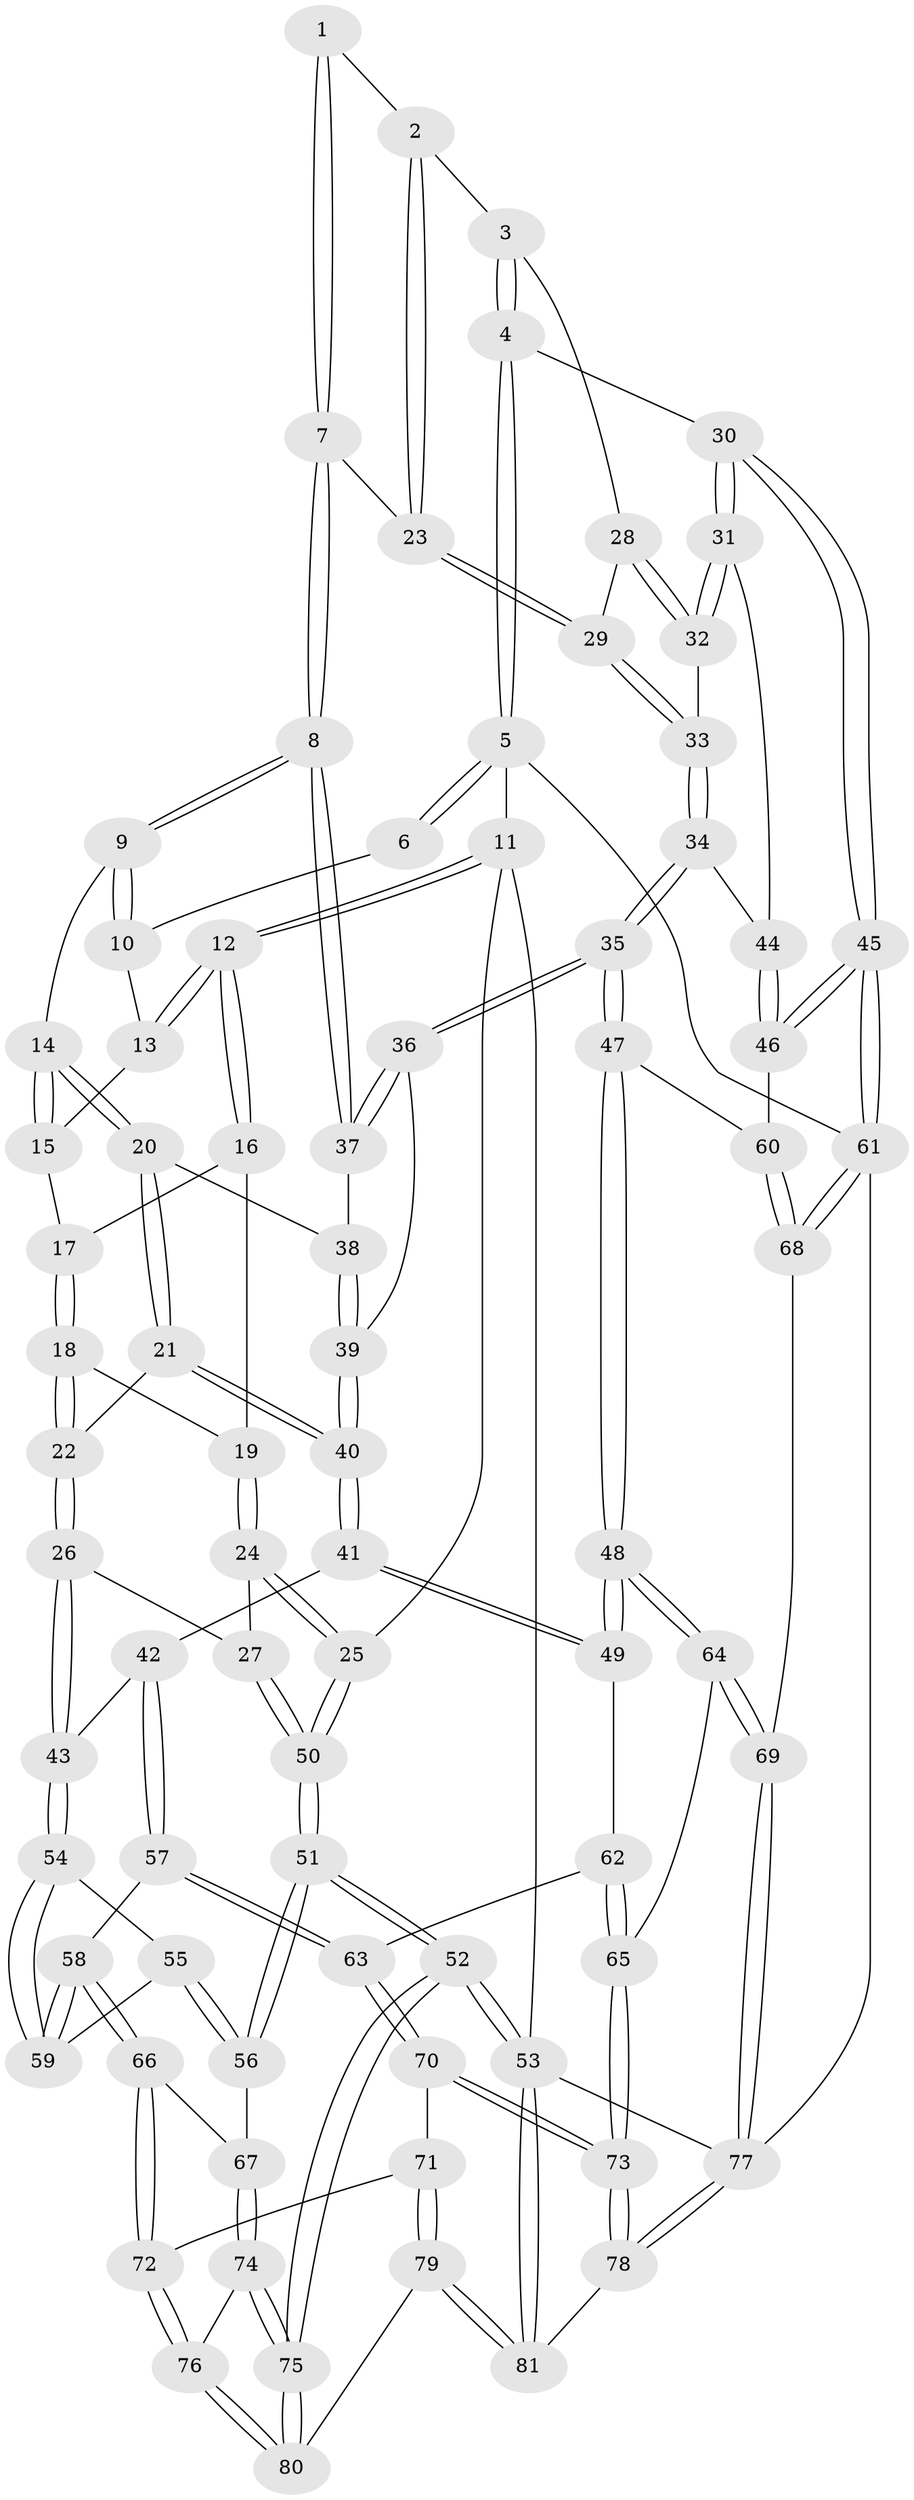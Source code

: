 // Generated by graph-tools (version 1.1) at 2025/50/03/09/25 03:50:57]
// undirected, 81 vertices, 199 edges
graph export_dot {
graph [start="1"]
  node [color=gray90,style=filled];
  1 [pos="+0.8091014062567361+0"];
  2 [pos="+0.910771866246131+0.09225331313502717"];
  3 [pos="+0.9820273197595033+0.10980586497309515"];
  4 [pos="+1+0"];
  5 [pos="+1+0"];
  6 [pos="+0.7698715015686899+0"];
  7 [pos="+0.758634491389818+0.1509430130970352"];
  8 [pos="+0.7335646034048457+0.15526073498193127"];
  9 [pos="+0.6732198904796624+0.1000894090907059"];
  10 [pos="+0.5479041649300038+0"];
  11 [pos="+0+0"];
  12 [pos="+0+0"];
  13 [pos="+0.5096032140035791+0"];
  14 [pos="+0.533420222569267+0.17169765463763667"];
  15 [pos="+0.4917752004809836+0"];
  16 [pos="+0.22216028897040682+0.06373430476278137"];
  17 [pos="+0.3821255535182906+0.04743358116405301"];
  18 [pos="+0.369782725016408+0.13454852264987502"];
  19 [pos="+0.23462303796585304+0.13451094035654984"];
  20 [pos="+0.5311925344093559+0.1810568436345345"];
  21 [pos="+0.46579389585767067+0.2280652937239618"];
  22 [pos="+0.3976925507544931+0.23011465353306726"];
  23 [pos="+0.7639772322823997+0.1531062789449307"];
  24 [pos="+0.21005041758371315+0.19272011859416147"];
  25 [pos="+0+0.1460265402448633"];
  26 [pos="+0.3002969803623055+0.3324380311541361"];
  27 [pos="+0.2935153680259364+0.32895575401525"];
  28 [pos="+0.955384763549262+0.15137844538466025"];
  29 [pos="+0.8110260330430552+0.19792375660999206"];
  30 [pos="+1+0.3066045821761246"];
  31 [pos="+0.9916033479348768+0.3021544770813652"];
  32 [pos="+0.928559189750858+0.2531610090220867"];
  33 [pos="+0.8491325206601344+0.2764957522266753"];
  34 [pos="+0.797664484891231+0.4061902471466798"];
  35 [pos="+0.7807012378498193+0.4300363099578028"];
  36 [pos="+0.6782008638198889+0.3249804583857624"];
  37 [pos="+0.675284624388498+0.24118997816424634"];
  38 [pos="+0.5541193564132335+0.19403145920204481"];
  39 [pos="+0.5930445040562532+0.33960363659866405"];
  40 [pos="+0.5459300476574899+0.35516800833122153"];
  41 [pos="+0.49548603351008996+0.45047235062541185"];
  42 [pos="+0.3167577338411716+0.356809018067708"];
  43 [pos="+0.30323128212574446+0.34288344313368113"];
  44 [pos="+0.9575323010442709+0.34385214295449806"];
  45 [pos="+1+0.5299020988024951"];
  46 [pos="+1+0.5065101167063124"];
  47 [pos="+0.7853346639687974+0.49010454873414017"];
  48 [pos="+0.7094094535590136+0.5769262040175194"];
  49 [pos="+0.4989671663461618+0.46081961755184564"];
  50 [pos="+0+0.35155169668531716"];
  51 [pos="+0+0.49352894103149164"];
  52 [pos="+0+1"];
  53 [pos="+0+1"];
  54 [pos="+0.260643693457936+0.4080456759073187"];
  55 [pos="+0.1218646204961795+0.5170910293877731"];
  56 [pos="+0+0.5340453243958263"];
  57 [pos="+0.34973386982508337+0.5976748237662598"];
  58 [pos="+0.29557527317758747+0.6097782483343567"];
  59 [pos="+0.25725185731401307+0.5701583446424091"];
  60 [pos="+0.8855600789999997+0.5130360054324536"];
  61 [pos="+1+0.7552317179008163"];
  62 [pos="+0.4416737471412831+0.5463189036200757"];
  63 [pos="+0.3918101133994797+0.6062139273028379"];
  64 [pos="+0.6986132577971345+0.6313264601392466"];
  65 [pos="+0.6570055308176408+0.6719895507836003"];
  66 [pos="+0.28549993892732256+0.6235366692485438"];
  67 [pos="+0.10536014047668558+0.645186706881264"];
  68 [pos="+0.9602282418345773+0.7712080008003122"];
  69 [pos="+0.8868569024895422+0.7962319760542569"];
  70 [pos="+0.45917747042511536+0.7074945663220921"];
  71 [pos="+0.35388259900488994+0.7848836344031224"];
  72 [pos="+0.2737527120343045+0.6638442514218083"];
  73 [pos="+0.5809031622058654+0.7544421868799548"];
  74 [pos="+0.14387632017682625+0.7385344878385747"];
  75 [pos="+0+0.9556719235769744"];
  76 [pos="+0.19636859924076883+0.7679097568110076"];
  77 [pos="+0.7506877498862018+1"];
  78 [pos="+0.5900955129291836+1"];
  79 [pos="+0.2837827126470536+0.8923987351748106"];
  80 [pos="+0.23445395848391465+0.8535912912822169"];
  81 [pos="+0.366843557809983+1"];
  1 -- 2;
  1 -- 7;
  1 -- 7;
  2 -- 3;
  2 -- 23;
  2 -- 23;
  3 -- 4;
  3 -- 4;
  3 -- 28;
  4 -- 5;
  4 -- 5;
  4 -- 30;
  5 -- 6;
  5 -- 6;
  5 -- 11;
  5 -- 61;
  6 -- 10;
  7 -- 8;
  7 -- 8;
  7 -- 23;
  8 -- 9;
  8 -- 9;
  8 -- 37;
  8 -- 37;
  9 -- 10;
  9 -- 10;
  9 -- 14;
  10 -- 13;
  11 -- 12;
  11 -- 12;
  11 -- 25;
  11 -- 53;
  12 -- 13;
  12 -- 13;
  12 -- 16;
  12 -- 16;
  13 -- 15;
  14 -- 15;
  14 -- 15;
  14 -- 20;
  14 -- 20;
  15 -- 17;
  16 -- 17;
  16 -- 19;
  17 -- 18;
  17 -- 18;
  18 -- 19;
  18 -- 22;
  18 -- 22;
  19 -- 24;
  19 -- 24;
  20 -- 21;
  20 -- 21;
  20 -- 38;
  21 -- 22;
  21 -- 40;
  21 -- 40;
  22 -- 26;
  22 -- 26;
  23 -- 29;
  23 -- 29;
  24 -- 25;
  24 -- 25;
  24 -- 27;
  25 -- 50;
  25 -- 50;
  26 -- 27;
  26 -- 43;
  26 -- 43;
  27 -- 50;
  27 -- 50;
  28 -- 29;
  28 -- 32;
  28 -- 32;
  29 -- 33;
  29 -- 33;
  30 -- 31;
  30 -- 31;
  30 -- 45;
  30 -- 45;
  31 -- 32;
  31 -- 32;
  31 -- 44;
  32 -- 33;
  33 -- 34;
  33 -- 34;
  34 -- 35;
  34 -- 35;
  34 -- 44;
  35 -- 36;
  35 -- 36;
  35 -- 47;
  35 -- 47;
  36 -- 37;
  36 -- 37;
  36 -- 39;
  37 -- 38;
  38 -- 39;
  38 -- 39;
  39 -- 40;
  39 -- 40;
  40 -- 41;
  40 -- 41;
  41 -- 42;
  41 -- 49;
  41 -- 49;
  42 -- 43;
  42 -- 57;
  42 -- 57;
  43 -- 54;
  43 -- 54;
  44 -- 46;
  44 -- 46;
  45 -- 46;
  45 -- 46;
  45 -- 61;
  45 -- 61;
  46 -- 60;
  47 -- 48;
  47 -- 48;
  47 -- 60;
  48 -- 49;
  48 -- 49;
  48 -- 64;
  48 -- 64;
  49 -- 62;
  50 -- 51;
  50 -- 51;
  51 -- 52;
  51 -- 52;
  51 -- 56;
  51 -- 56;
  52 -- 53;
  52 -- 53;
  52 -- 75;
  52 -- 75;
  53 -- 81;
  53 -- 81;
  53 -- 77;
  54 -- 55;
  54 -- 59;
  54 -- 59;
  55 -- 56;
  55 -- 56;
  55 -- 59;
  56 -- 67;
  57 -- 58;
  57 -- 63;
  57 -- 63;
  58 -- 59;
  58 -- 59;
  58 -- 66;
  58 -- 66;
  60 -- 68;
  60 -- 68;
  61 -- 68;
  61 -- 68;
  61 -- 77;
  62 -- 63;
  62 -- 65;
  62 -- 65;
  63 -- 70;
  63 -- 70;
  64 -- 65;
  64 -- 69;
  64 -- 69;
  65 -- 73;
  65 -- 73;
  66 -- 67;
  66 -- 72;
  66 -- 72;
  67 -- 74;
  67 -- 74;
  68 -- 69;
  69 -- 77;
  69 -- 77;
  70 -- 71;
  70 -- 73;
  70 -- 73;
  71 -- 72;
  71 -- 79;
  71 -- 79;
  72 -- 76;
  72 -- 76;
  73 -- 78;
  73 -- 78;
  74 -- 75;
  74 -- 75;
  74 -- 76;
  75 -- 80;
  75 -- 80;
  76 -- 80;
  76 -- 80;
  77 -- 78;
  77 -- 78;
  78 -- 81;
  79 -- 80;
  79 -- 81;
  79 -- 81;
}
